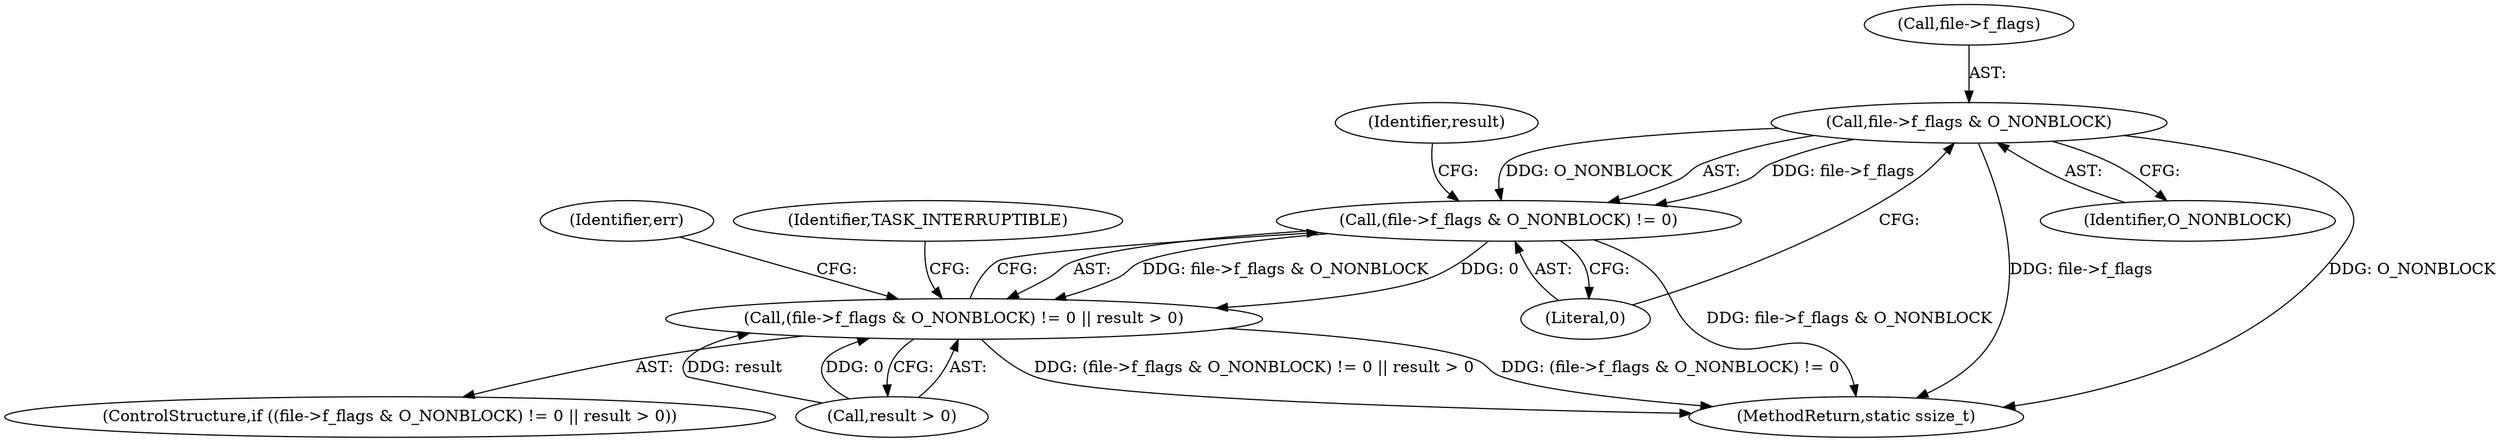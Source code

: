 digraph "0_linux_d11662f4f798b50d8c8743f433842c3e40fe3378@pointer" {
"1000161" [label="(Call,file->f_flags & O_NONBLOCK)"];
"1000160" [label="(Call,(file->f_flags & O_NONBLOCK) != 0)"];
"1000159" [label="(Call,(file->f_flags & O_NONBLOCK) != 0 || result > 0)"];
"1000329" [label="(MethodReturn,static ssize_t)"];
"1000159" [label="(Call,(file->f_flags & O_NONBLOCK) != 0 || result > 0)"];
"1000167" [label="(Call,result > 0)"];
"1000172" [label="(Identifier,err)"];
"1000168" [label="(Identifier,result)"];
"1000165" [label="(Identifier,O_NONBLOCK)"];
"1000162" [label="(Call,file->f_flags)"];
"1000160" [label="(Call,(file->f_flags & O_NONBLOCK) != 0)"];
"1000177" [label="(Identifier,TASK_INTERRUPTIBLE)"];
"1000166" [label="(Literal,0)"];
"1000158" [label="(ControlStructure,if ((file->f_flags & O_NONBLOCK) != 0 || result > 0))"];
"1000161" [label="(Call,file->f_flags & O_NONBLOCK)"];
"1000161" -> "1000160"  [label="AST: "];
"1000161" -> "1000165"  [label="CFG: "];
"1000162" -> "1000161"  [label="AST: "];
"1000165" -> "1000161"  [label="AST: "];
"1000166" -> "1000161"  [label="CFG: "];
"1000161" -> "1000329"  [label="DDG: file->f_flags"];
"1000161" -> "1000329"  [label="DDG: O_NONBLOCK"];
"1000161" -> "1000160"  [label="DDG: file->f_flags"];
"1000161" -> "1000160"  [label="DDG: O_NONBLOCK"];
"1000160" -> "1000159"  [label="AST: "];
"1000160" -> "1000166"  [label="CFG: "];
"1000166" -> "1000160"  [label="AST: "];
"1000168" -> "1000160"  [label="CFG: "];
"1000159" -> "1000160"  [label="CFG: "];
"1000160" -> "1000329"  [label="DDG: file->f_flags & O_NONBLOCK"];
"1000160" -> "1000159"  [label="DDG: file->f_flags & O_NONBLOCK"];
"1000160" -> "1000159"  [label="DDG: 0"];
"1000159" -> "1000158"  [label="AST: "];
"1000159" -> "1000167"  [label="CFG: "];
"1000167" -> "1000159"  [label="AST: "];
"1000172" -> "1000159"  [label="CFG: "];
"1000177" -> "1000159"  [label="CFG: "];
"1000159" -> "1000329"  [label="DDG: (file->f_flags & O_NONBLOCK) != 0 || result > 0"];
"1000159" -> "1000329"  [label="DDG: (file->f_flags & O_NONBLOCK) != 0"];
"1000167" -> "1000159"  [label="DDG: result"];
"1000167" -> "1000159"  [label="DDG: 0"];
}
